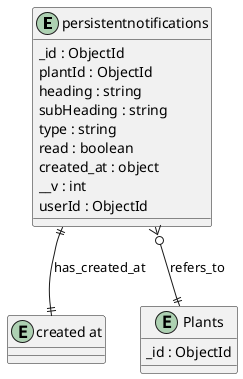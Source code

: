 @startuml persistentnotifications_Diagram

entity "persistentnotifications" as persistentnotifications {
  _id : ObjectId
  plantId : ObjectId
  heading : string
  subHeading : string
  type : string
  read : boolean
  created_at : object
  __v : int
  userId : ObjectId
}

entity "created at" as created_at {
}


' Shared Plant entity
entity "Plants" as Plants {
  _id : ObjectId
}

' Relationships
persistentnotifications }o--|| Plants : refers_to
persistentnotifications ||--|| created_at : has_created_at
@enduml